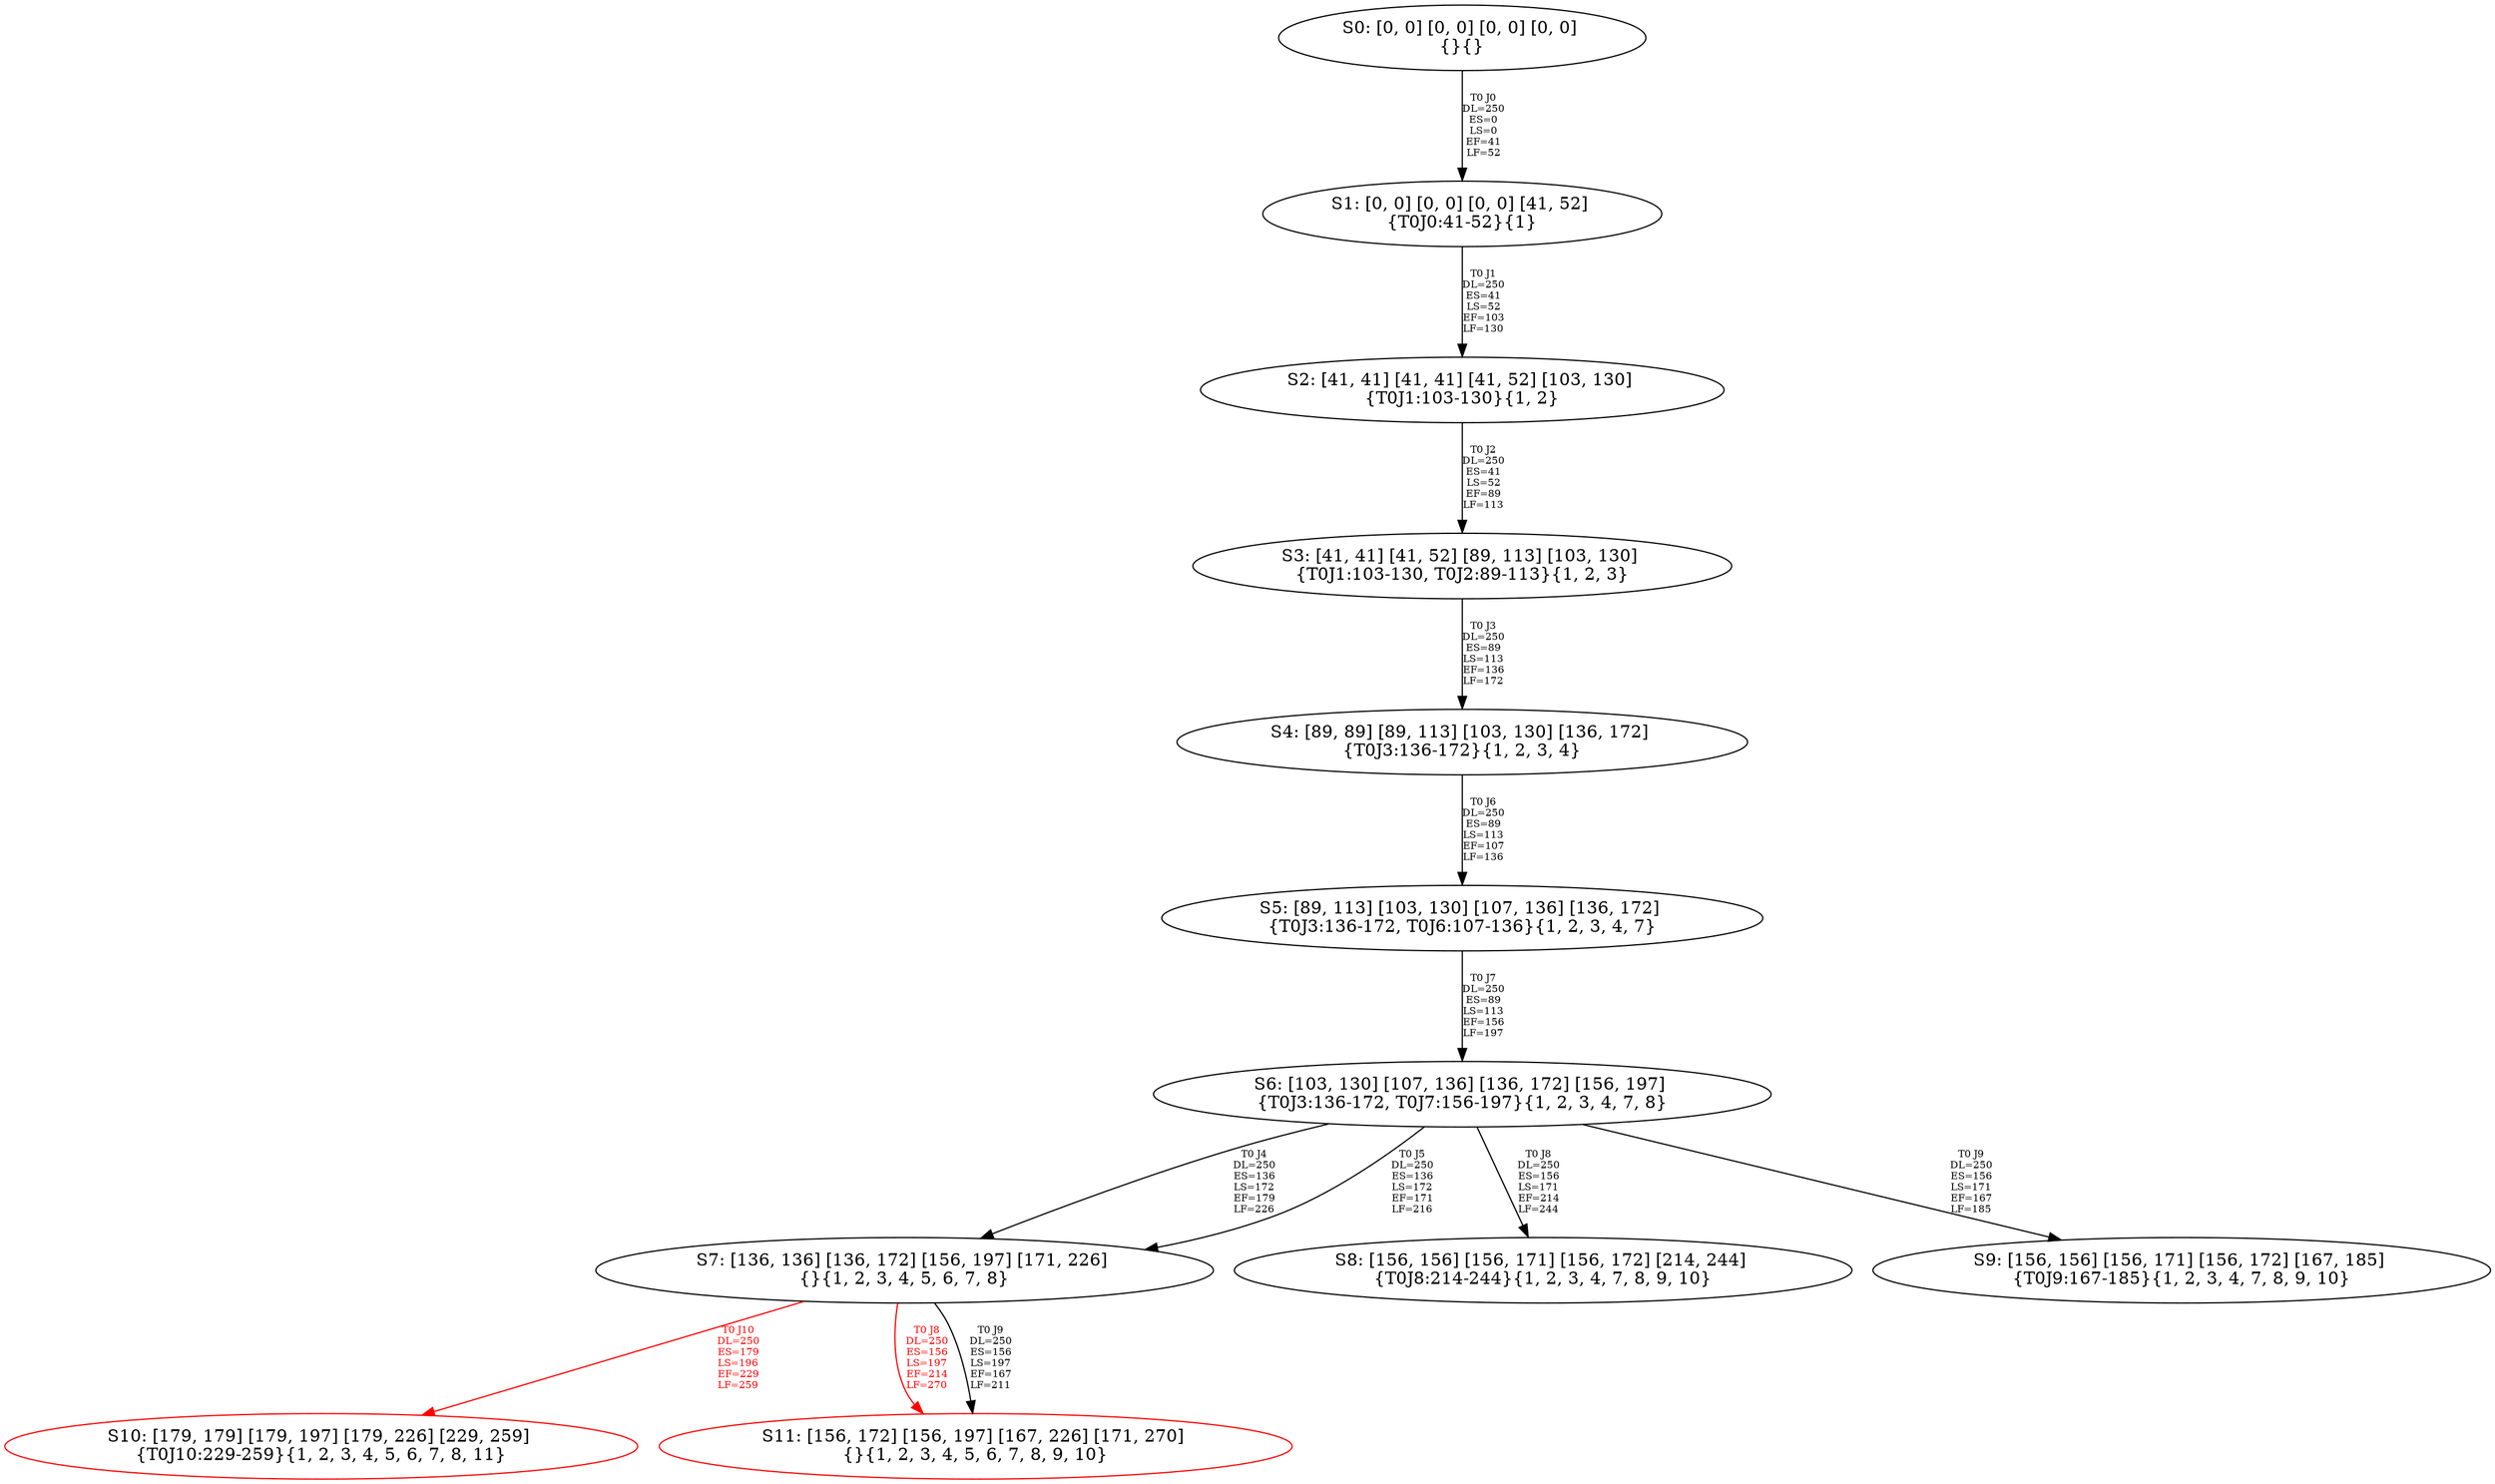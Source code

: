 digraph {
	S0[label="S0: [0, 0] [0, 0] [0, 0] [0, 0] \n{}{}"];
	S1[label="S1: [0, 0] [0, 0] [0, 0] [41, 52] \n{T0J0:41-52}{1}"];
	S2[label="S2: [41, 41] [41, 41] [41, 52] [103, 130] \n{T0J1:103-130}{1, 2}"];
	S3[label="S3: [41, 41] [41, 52] [89, 113] [103, 130] \n{T0J1:103-130, T0J2:89-113}{1, 2, 3}"];
	S4[label="S4: [89, 89] [89, 113] [103, 130] [136, 172] \n{T0J3:136-172}{1, 2, 3, 4}"];
	S5[label="S5: [89, 113] [103, 130] [107, 136] [136, 172] \n{T0J3:136-172, T0J6:107-136}{1, 2, 3, 4, 7}"];
	S6[label="S6: [103, 130] [107, 136] [136, 172] [156, 197] \n{T0J3:136-172, T0J7:156-197}{1, 2, 3, 4, 7, 8}"];
	S7[label="S7: [136, 136] [136, 172] [156, 197] [171, 226] \n{}{1, 2, 3, 4, 5, 6, 7, 8}"];
	S8[label="S8: [156, 156] [156, 171] [156, 172] [214, 244] \n{T0J8:214-244}{1, 2, 3, 4, 7, 8, 9, 10}"];
	S9[label="S9: [156, 156] [156, 171] [156, 172] [167, 185] \n{T0J9:167-185}{1, 2, 3, 4, 7, 8, 9, 10}"];
	S10[label="S10: [179, 179] [179, 197] [179, 226] [229, 259] \n{T0J10:229-259}{1, 2, 3, 4, 5, 6, 7, 8, 11}"];
	S11[label="S11: [156, 172] [156, 197] [167, 226] [171, 270] \n{}{1, 2, 3, 4, 5, 6, 7, 8, 9, 10}"];
	S0 -> S1[label="T0 J0\nDL=250\nES=0\nLS=0\nEF=41\nLF=52",fontsize=8];
	S1 -> S2[label="T0 J1\nDL=250\nES=41\nLS=52\nEF=103\nLF=130",fontsize=8];
	S2 -> S3[label="T0 J2\nDL=250\nES=41\nLS=52\nEF=89\nLF=113",fontsize=8];
	S3 -> S4[label="T0 J3\nDL=250\nES=89\nLS=113\nEF=136\nLF=172",fontsize=8];
	S4 -> S5[label="T0 J6\nDL=250\nES=89\nLS=113\nEF=107\nLF=136",fontsize=8];
	S5 -> S6[label="T0 J7\nDL=250\nES=89\nLS=113\nEF=156\nLF=197",fontsize=8];
	S6 -> S7[label="T0 J4\nDL=250\nES=136\nLS=172\nEF=179\nLF=226",fontsize=8];
	S6 -> S7[label="T0 J5\nDL=250\nES=136\nLS=172\nEF=171\nLF=216",fontsize=8];
	S6 -> S8[label="T0 J8\nDL=250\nES=156\nLS=171\nEF=214\nLF=244",fontsize=8];
	S6 -> S9[label="T0 J9\nDL=250\nES=156\nLS=171\nEF=167\nLF=185",fontsize=8];
	S7 -> S11[label="T0 J8\nDL=250\nES=156\nLS=197\nEF=214\nLF=270",color=Red,fontcolor=Red,fontsize=8];
S11[color=Red];
	S7 -> S11[label="T0 J9\nDL=250\nES=156\nLS=197\nEF=167\nLF=211",fontsize=8];
	S7 -> S10[label="T0 J10\nDL=250\nES=179\nLS=196\nEF=229\nLF=259",color=Red,fontcolor=Red,fontsize=8];
S10[color=Red];
}
